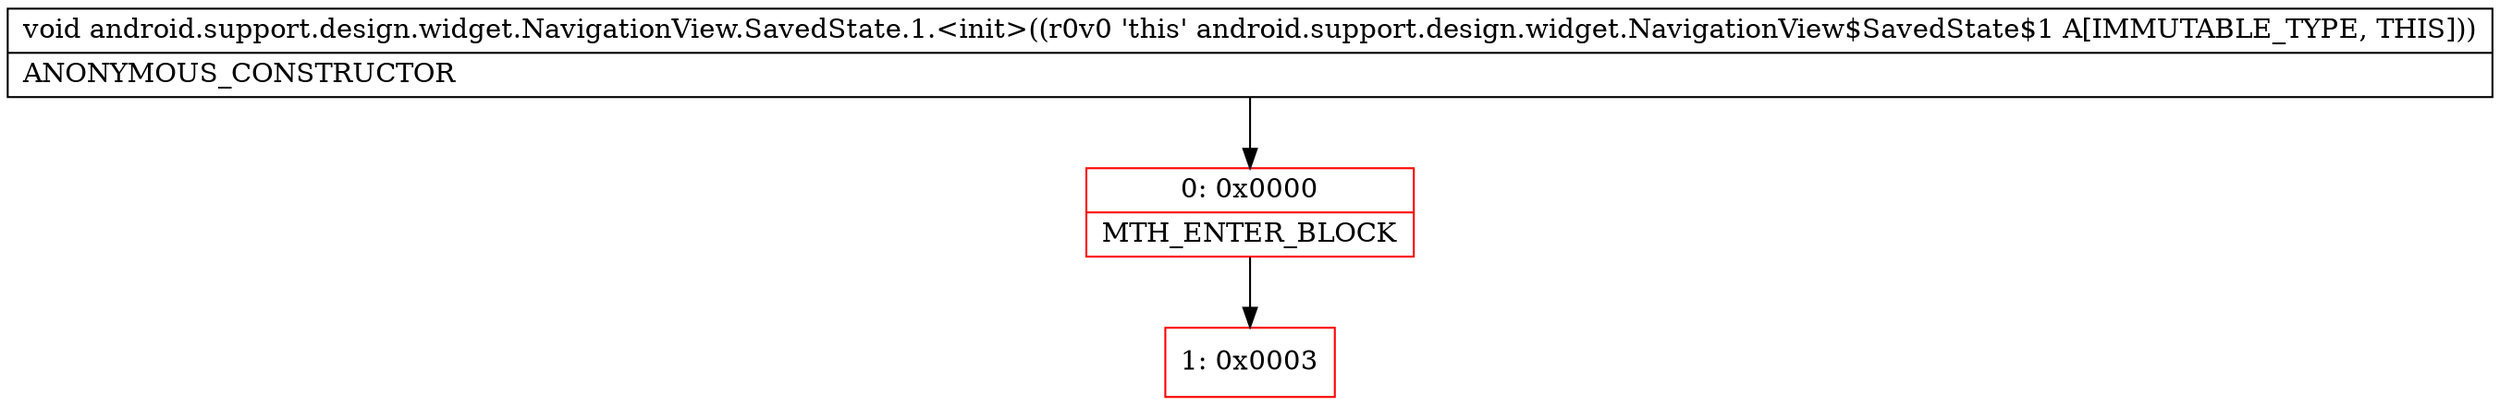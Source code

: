 digraph "CFG forandroid.support.design.widget.NavigationView.SavedState.1.\<init\>()V" {
subgraph cluster_Region_2005270808 {
label = "R(0)";
node [shape=record,color=blue];
}
Node_0 [shape=record,color=red,label="{0\:\ 0x0000|MTH_ENTER_BLOCK\l}"];
Node_1 [shape=record,color=red,label="{1\:\ 0x0003}"];
MethodNode[shape=record,label="{void android.support.design.widget.NavigationView.SavedState.1.\<init\>((r0v0 'this' android.support.design.widget.NavigationView$SavedState$1 A[IMMUTABLE_TYPE, THIS]))  | ANONYMOUS_CONSTRUCTOR\l}"];
MethodNode -> Node_0;
Node_0 -> Node_1;
}

